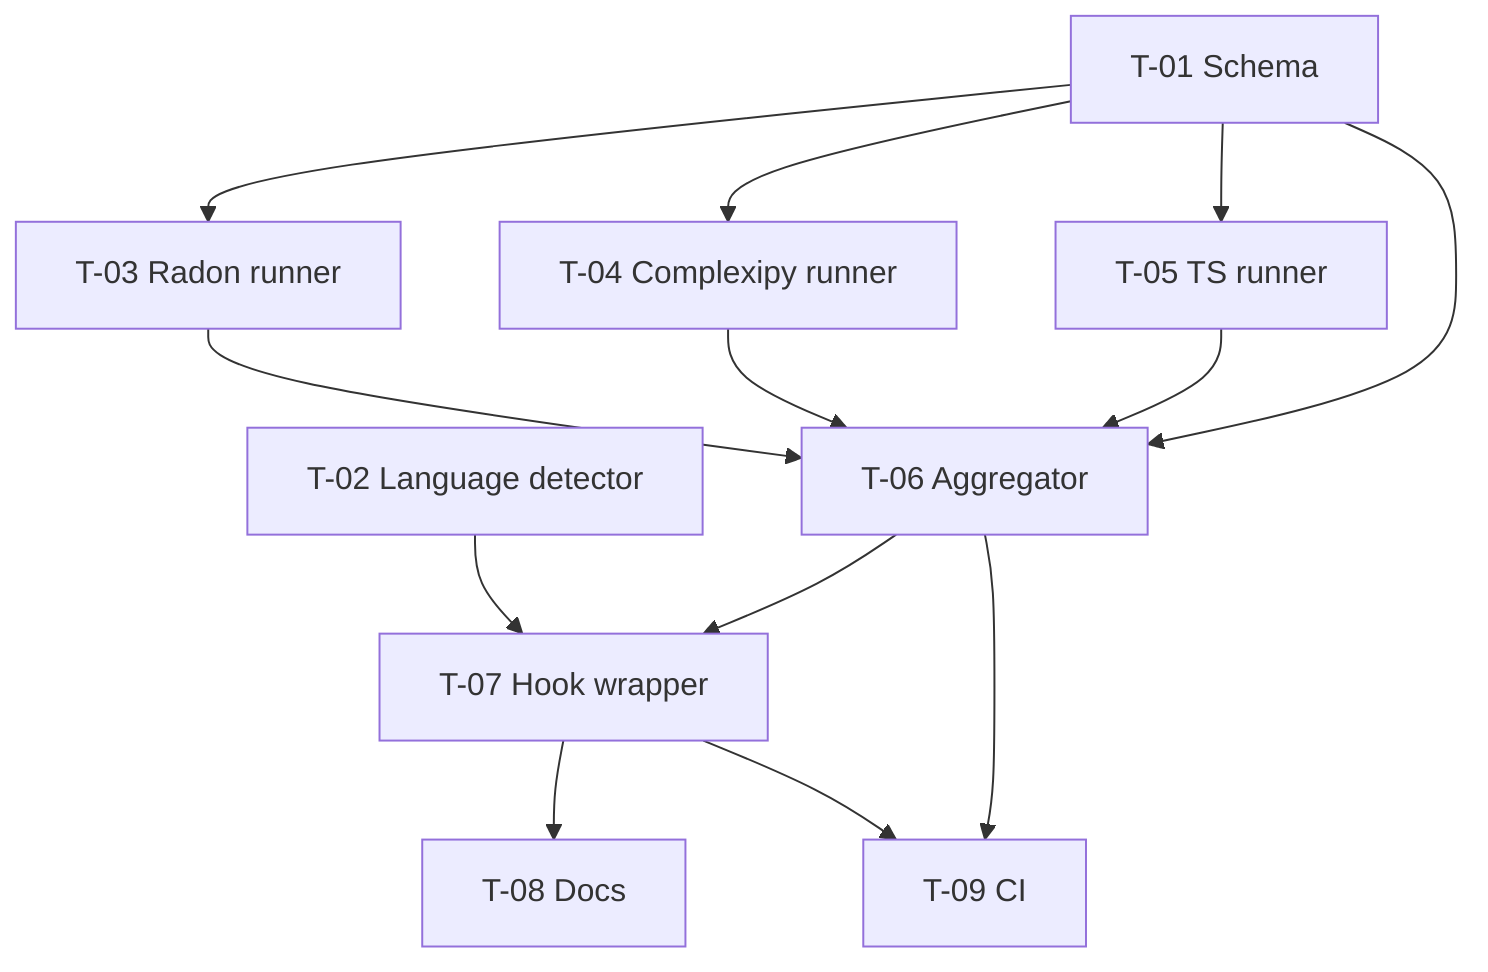 graph TD
  T01["T-01 Schema"]
  T02["T-02 Language detector"]
  T03["T-03 Radon runner"]
  T04["T-04 Complexipy runner"]
  T05["T-05 TS runner"]
  T06["T-06 Aggregator"]
  T07["T-07 Hook wrapper"]
  T08["T-08 Docs"]
  T09["T-09 CI"]

  T01 --> T03
  T01 --> T04
  T01 --> T05
  T01 --> T06
  T02 --> T07
  T03 --> T06
  T04 --> T06
  T05 --> T06
  T06 --> T07
  T07 --> T08
  T06 --> T09
  T07 --> T09
